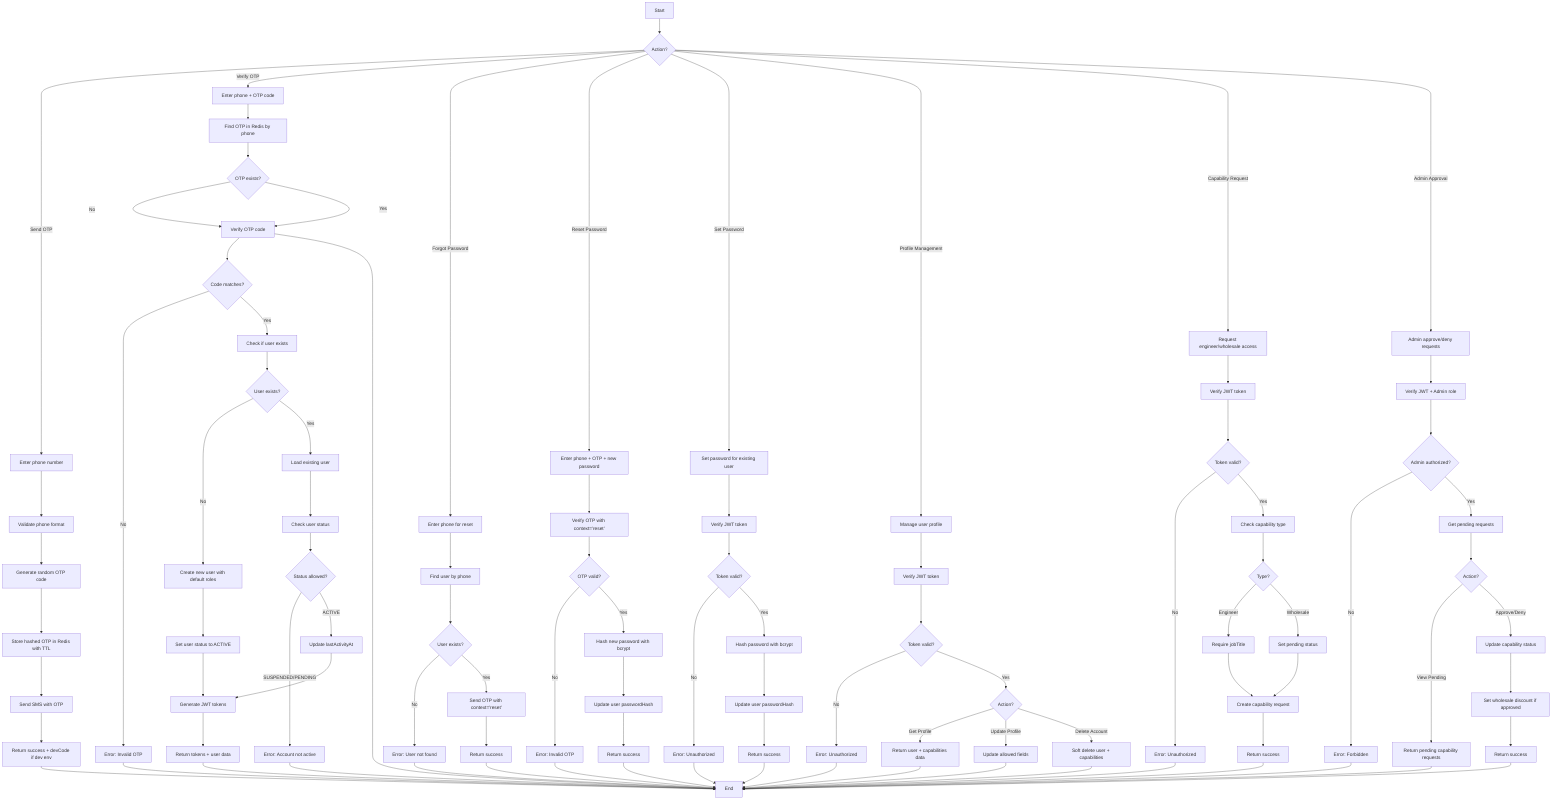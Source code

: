 %% Auth: OTP-based Authentication System
%% View at https://mermaid.live
flowchart TD
  A[Start] --> B{Action?}
  B -->|Send OTP| C[Enter phone number]
  B -->|Verify OTP| D[Enter phone + OTP code]
  B -->|Forgot Password| E[Enter phone for reset]
  B -->|Reset Password| F[Enter phone + OTP + new password]
  B -->|Set Password| G[Set password for existing user]
  B -->|Profile Management| H[Manage user profile]
  B -->|Capability Request| I[Request engineer/wholesale access]
  B -->|Admin Approval| J[Admin approve/deny requests]
  
  %% Send OTP Flow
  C --> C1[Validate phone format]
  C1 --> C2[Generate random OTP code]
  C2 --> C3[Store hashed OTP in Redis with TTL]
  C3 --> C4[Send SMS with OTP]
  C4 --> C5[Return success + devCode if dev env]
  
  %% Verify OTP Flow
  D --> D1[Find OTP in Redis by phone]
  D1 --> D2{OTP exists?}
  D2 -->|No| D3[Error: OTP expired/invalid]
  D2 -->|Yes| D3[Verify OTP code]
  D3 --> D4{Code matches?}
  D4 -->|No| D5[Error: Invalid OTP]
  D4 -->|Yes| D6[Check if user exists]
  D6 --> D7{User exists?}
  D7 -->|No| D8[Create new user with default roles]
  D7 -->|Yes| D9[Load existing user]
  D8 --> D10[Set user status to ACTIVE]
  D9 --> D11[Check user status]
  D11 --> D12{Status allowed?}
  D12 -->|SUSPENDED/PENDING| D13[Error: Account not active]
  D12 -->|ACTIVE| D14[Update lastActivityAt]
  D10 --> D15[Generate JWT tokens]
  D14 --> D15
  D15 --> D16[Return tokens + user data]
  
  %% Forgot Password Flow
  E --> E1[Find user by phone]
  E1 --> E2{User exists?}
  E2 -->|No| E3[Error: User not found]
  E2 -->|Yes| E4[Send OTP with context='reset']
  E4 --> E5[Return success]
  
  %% Reset Password Flow
  F --> F1[Verify OTP with context='reset']
  F1 --> F2{OTP valid?}
  F2 -->|No| F3[Error: Invalid OTP]
  F2 -->|Yes| F4[Hash new password with bcrypt]
  F4 --> F5[Update user passwordHash]
  F5 --> F6[Return success]
  
  %% Set Password Flow (Protected)
  G --> G1[Verify JWT token]
  G1 --> G2{Token valid?}
  G2 -->|No| G3[Error: Unauthorized]
  G2 -->|Yes| G4[Hash password with bcrypt]
  G4 --> G5[Update user passwordHash]
  G5 --> G6[Return success]
  
  %% Profile Management Flow
  H --> H1[Verify JWT token]
  H1 --> H2{Token valid?}
  H2 -->|No| H3[Error: Unauthorized]
  H2 -->|Yes| H4{Action?}
  H4 -->|Get Profile| H5[Return user + capabilities data]
  H4 -->|Update Profile| H6[Update allowed fields]
  H4 -->|Delete Account| H7[Soft delete user + capabilities]
  
  %% Capability Request Flow
  I --> I1[Verify JWT token]
  I1 --> I2{Token valid?}
  I2 -->|No| I3[Error: Unauthorized]
  I2 -->|Yes| I4[Check capability type]
  I4 --> I5{Type?}
  I5 -->|Engineer| I6[Require jobTitle]
  I5 -->|Wholesale| I7[Set pending status]
  I6 --> I8[Create capability request]
  I7 --> I8
  I8 --> I9[Return success]
  
  %% Admin Approval Flow
  J --> J1[Verify JWT + Admin role]
  J1 --> J2{Admin authorized?}
  J2 -->|No| J3[Error: Forbidden]
  J2 -->|Yes| J4[Get pending requests]
  J4 --> J5{Action?}
  J5 -->|View Pending| J6[Return pending capability requests]
  J5 -->|Approve/Deny| J7[Update capability status]
  J7 --> J8[Set wholesale discount if approved]
  J8 --> J9[Return success]
  
  %% End points
  C5 --> Z[End]
  D16 --> Z
  D3 --> Z
  D5 --> Z
  D13 --> Z
  E3 --> Z
  E5 --> Z
  F3 --> Z
  F6 --> Z
  G3 --> Z
  G6 --> Z
  H3 --> Z
  H5 --> Z
  H6 --> Z
  H7 --> Z
  I3 --> Z
  I9 --> Z
  J3 --> Z
  J6 --> Z
  J9 --> Z